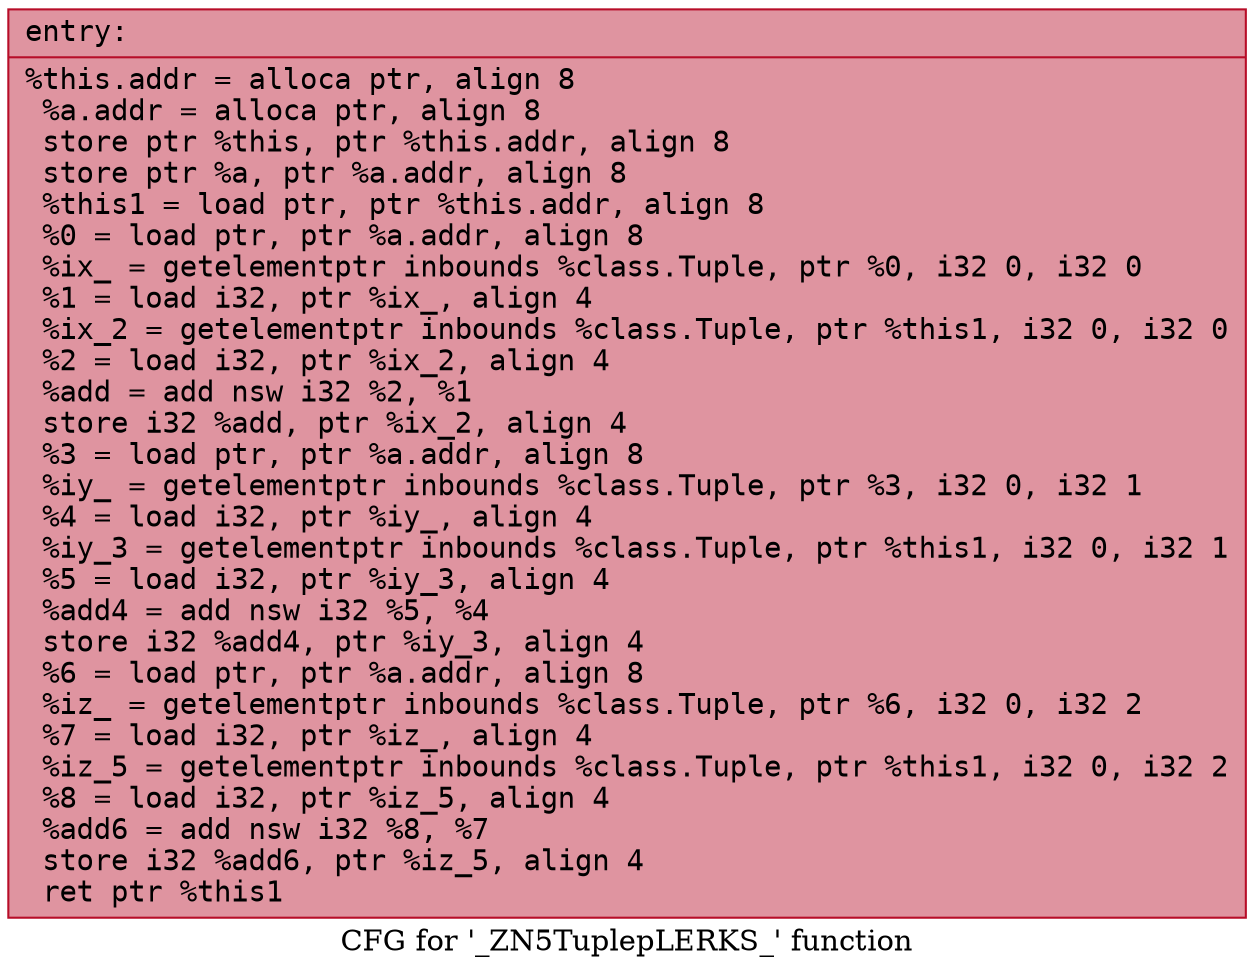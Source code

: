 digraph "CFG for '_ZN5TuplepLERKS_' function" {
	label="CFG for '_ZN5TuplepLERKS_' function";

	Node0x560dca044df0 [shape=record,color="#b70d28ff", style=filled, fillcolor="#b70d2870" fontname="Courier",label="{entry:\l|  %this.addr = alloca ptr, align 8\l  %a.addr = alloca ptr, align 8\l  store ptr %this, ptr %this.addr, align 8\l  store ptr %a, ptr %a.addr, align 8\l  %this1 = load ptr, ptr %this.addr, align 8\l  %0 = load ptr, ptr %a.addr, align 8\l  %ix_ = getelementptr inbounds %class.Tuple, ptr %0, i32 0, i32 0\l  %1 = load i32, ptr %ix_, align 4\l  %ix_2 = getelementptr inbounds %class.Tuple, ptr %this1, i32 0, i32 0\l  %2 = load i32, ptr %ix_2, align 4\l  %add = add nsw i32 %2, %1\l  store i32 %add, ptr %ix_2, align 4\l  %3 = load ptr, ptr %a.addr, align 8\l  %iy_ = getelementptr inbounds %class.Tuple, ptr %3, i32 0, i32 1\l  %4 = load i32, ptr %iy_, align 4\l  %iy_3 = getelementptr inbounds %class.Tuple, ptr %this1, i32 0, i32 1\l  %5 = load i32, ptr %iy_3, align 4\l  %add4 = add nsw i32 %5, %4\l  store i32 %add4, ptr %iy_3, align 4\l  %6 = load ptr, ptr %a.addr, align 8\l  %iz_ = getelementptr inbounds %class.Tuple, ptr %6, i32 0, i32 2\l  %7 = load i32, ptr %iz_, align 4\l  %iz_5 = getelementptr inbounds %class.Tuple, ptr %this1, i32 0, i32 2\l  %8 = load i32, ptr %iz_5, align 4\l  %add6 = add nsw i32 %8, %7\l  store i32 %add6, ptr %iz_5, align 4\l  ret ptr %this1\l}"];
}

